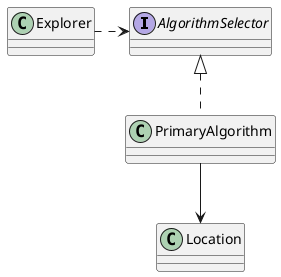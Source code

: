 @startuml StrategyPattern

interface AlgorithmSelector
class PrimaryAlgorithm implements AlgorithmSelector
Explorer .right.> AlgorithmSelector
PrimaryAlgorithm --> Location

@enduml